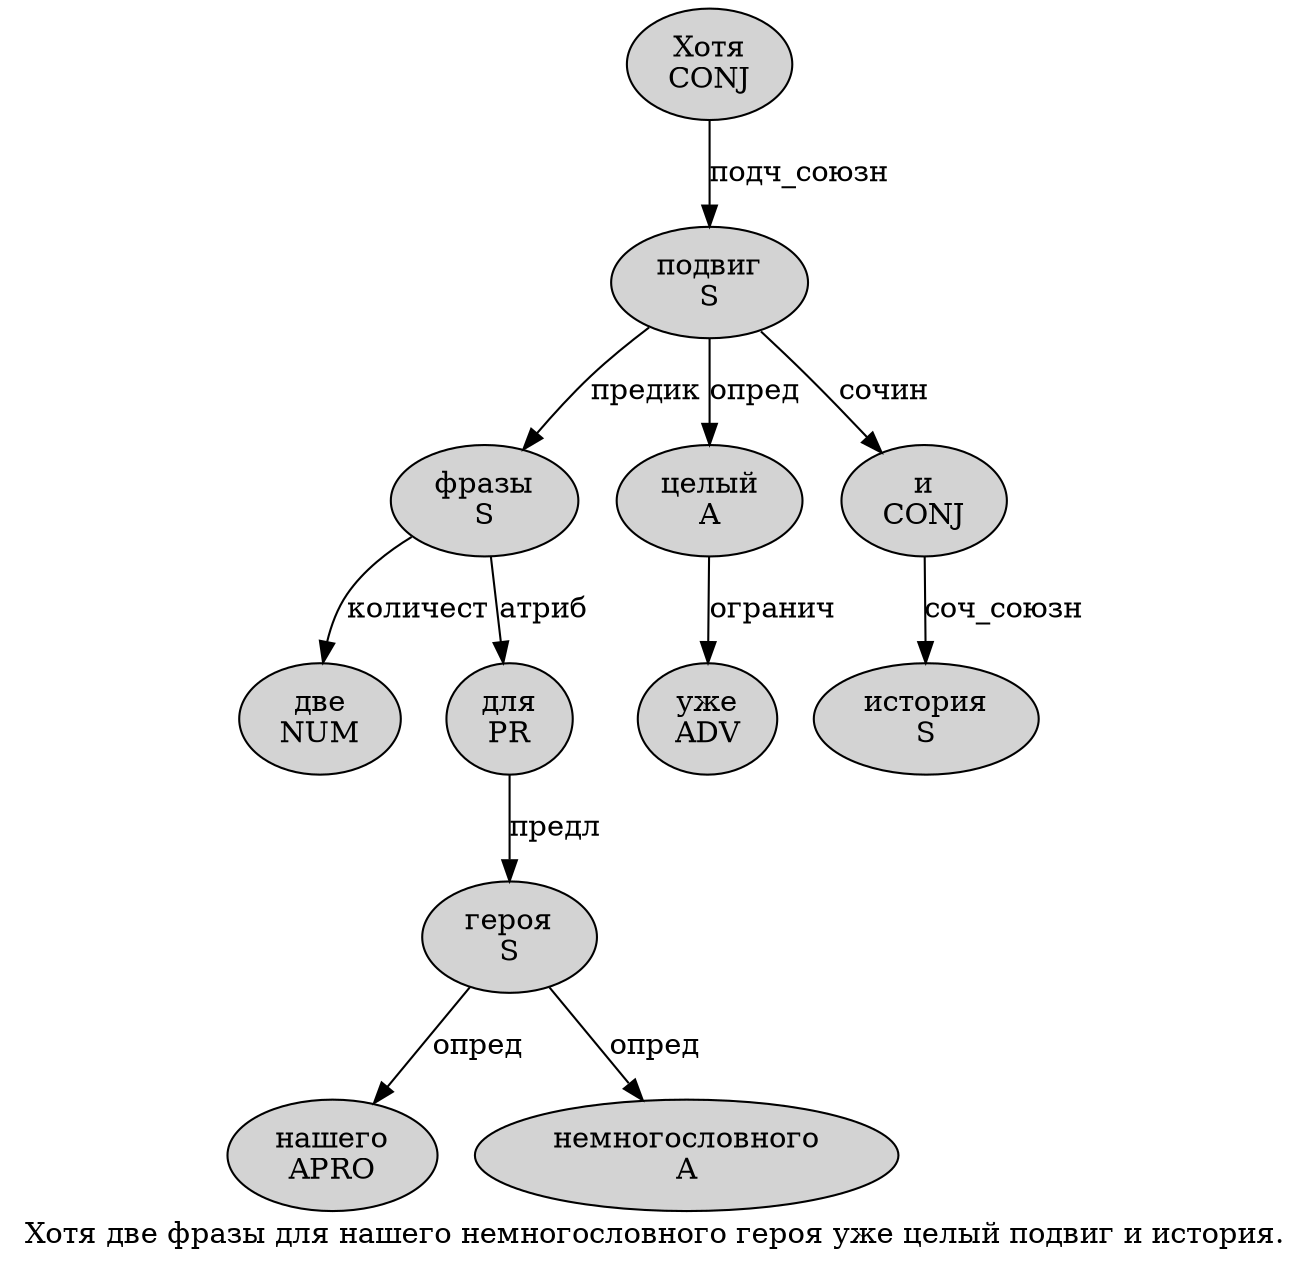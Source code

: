 digraph SENTENCE_4239 {
	graph [label="Хотя две фразы для нашего немногословного героя уже целый подвиг и история."]
	node [style=filled]
		0 [label="Хотя
CONJ" color="" fillcolor=lightgray penwidth=1 shape=ellipse]
		1 [label="две
NUM" color="" fillcolor=lightgray penwidth=1 shape=ellipse]
		2 [label="фразы
S" color="" fillcolor=lightgray penwidth=1 shape=ellipse]
		3 [label="для
PR" color="" fillcolor=lightgray penwidth=1 shape=ellipse]
		4 [label="нашего
APRO" color="" fillcolor=lightgray penwidth=1 shape=ellipse]
		5 [label="немногословного
A" color="" fillcolor=lightgray penwidth=1 shape=ellipse]
		6 [label="героя
S" color="" fillcolor=lightgray penwidth=1 shape=ellipse]
		7 [label="уже
ADV" color="" fillcolor=lightgray penwidth=1 shape=ellipse]
		8 [label="целый
A" color="" fillcolor=lightgray penwidth=1 shape=ellipse]
		9 [label="подвиг
S" color="" fillcolor=lightgray penwidth=1 shape=ellipse]
		10 [label="и
CONJ" color="" fillcolor=lightgray penwidth=1 shape=ellipse]
		11 [label="история
S" color="" fillcolor=lightgray penwidth=1 shape=ellipse]
			6 -> 4 [label="опред"]
			6 -> 5 [label="опред"]
			3 -> 6 [label="предл"]
			8 -> 7 [label="огранич"]
			0 -> 9 [label="подч_союзн"]
			9 -> 2 [label="предик"]
			9 -> 8 [label="опред"]
			9 -> 10 [label="сочин"]
			2 -> 1 [label="количест"]
			2 -> 3 [label="атриб"]
			10 -> 11 [label="соч_союзн"]
}